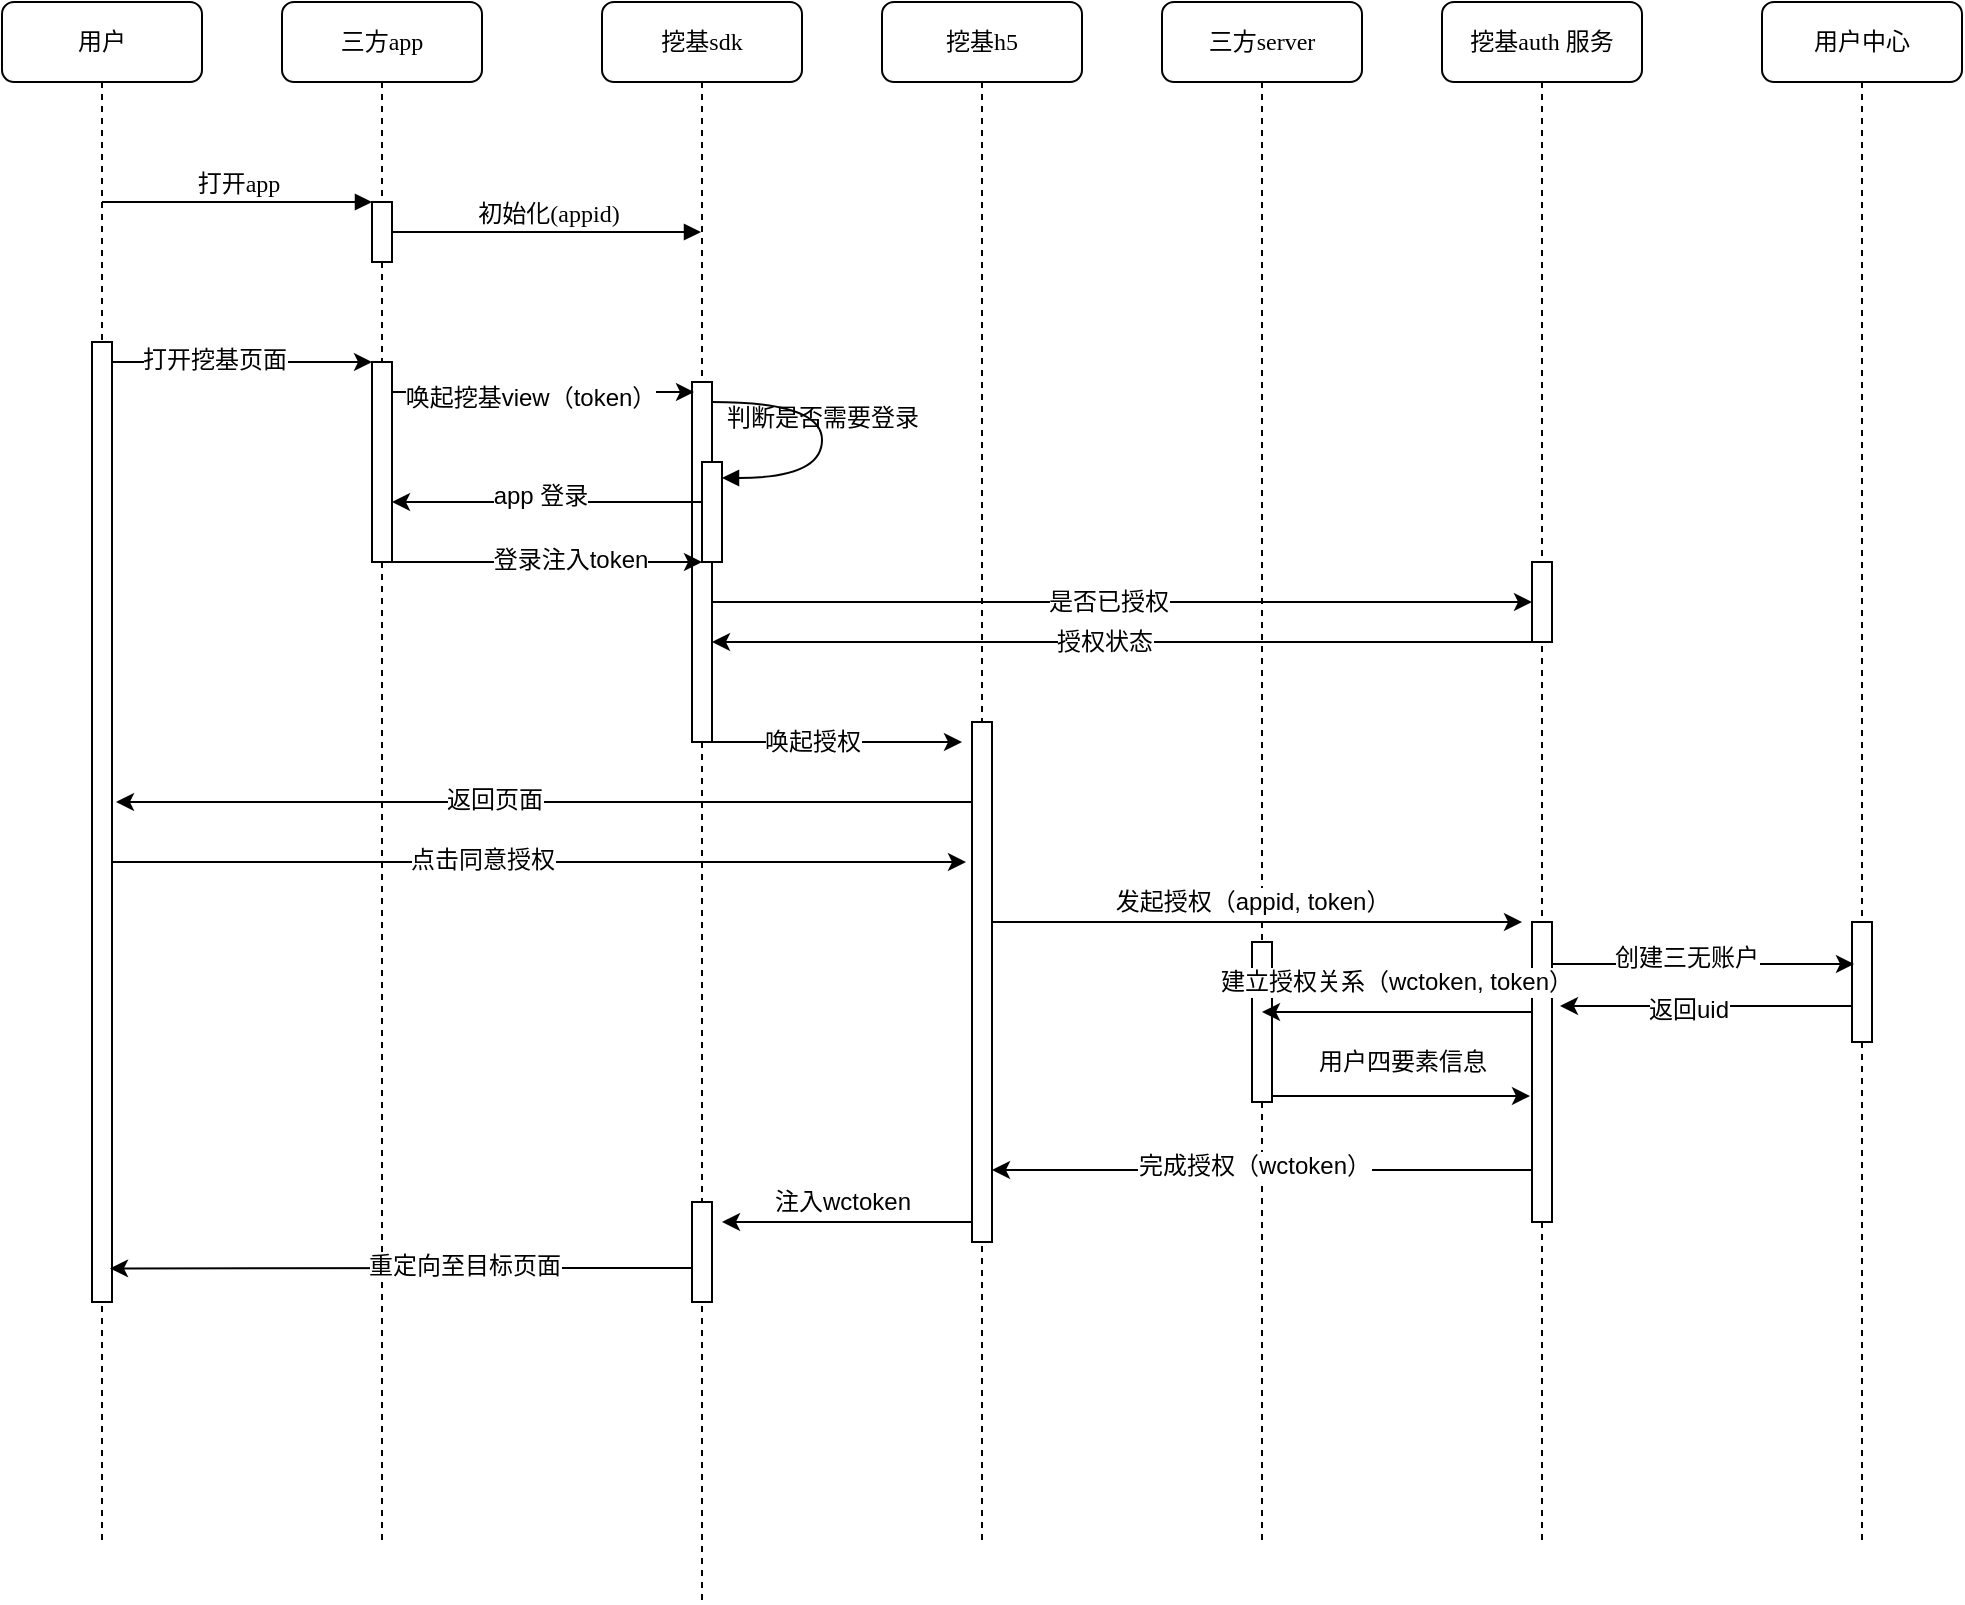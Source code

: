 <mxfile pages="1" version="11.2.2" type="github"><diagram name="Page-1" id="13e1069c-82ec-6db2-03f1-153e76fe0fe0"><mxGraphModel dx="946" dy="552" grid="1" gridSize="10" guides="1" tooltips="1" connect="1" arrows="1" fold="1" page="1" pageScale="1" pageWidth="1100" pageHeight="850" background="#ffffff" math="0" shadow="0"><root><mxCell id="0"/><mxCell id="1" parent="0"/><mxCell id="7baba1c4bc27f4b0-2" value="三方app" style="shape=umlLifeline;perimeter=lifelinePerimeter;whiteSpace=wrap;html=1;container=1;collapsible=0;recursiveResize=0;outlineConnect=0;rounded=1;shadow=0;comic=0;labelBackgroundColor=none;strokeColor=#000000;strokeWidth=1;fillColor=#FFFFFF;fontFamily=Verdana;fontSize=12;fontColor=#000000;align=center;" parent="1" vertex="1"><mxGeometry x="240" y="80" width="100" height="770" as="geometry"/></mxCell><mxCell id="7baba1c4bc27f4b0-10" value="" style="html=1;points=[];perimeter=orthogonalPerimeter;rounded=0;shadow=0;comic=0;labelBackgroundColor=none;strokeColor=#000000;strokeWidth=1;fillColor=#FFFFFF;fontFamily=Verdana;fontSize=12;fontColor=#000000;align=center;" parent="7baba1c4bc27f4b0-2" vertex="1"><mxGeometry x="45" y="100" width="10" height="30" as="geometry"/></mxCell><mxCell id="idd2jXIr-4uDgCsyTWFL-3" value="" style="html=1;points=[];perimeter=orthogonalPerimeter;rounded=0;shadow=0;comic=0;labelBackgroundColor=none;strokeColor=#000000;strokeWidth=1;fillColor=#FFFFFF;fontFamily=Verdana;fontSize=12;fontColor=#000000;align=center;" vertex="1" parent="7baba1c4bc27f4b0-2"><mxGeometry x="45" y="180" width="10" height="100" as="geometry"/></mxCell><mxCell id="7baba1c4bc27f4b0-3" value="挖基sdk" style="shape=umlLifeline;perimeter=lifelinePerimeter;whiteSpace=wrap;html=1;container=1;collapsible=0;recursiveResize=0;outlineConnect=0;rounded=1;shadow=0;comic=0;labelBackgroundColor=none;strokeColor=#000000;strokeWidth=1;fillColor=#FFFFFF;fontFamily=Verdana;fontSize=12;fontColor=#000000;align=center;" parent="1" vertex="1"><mxGeometry x="400" y="80" width="100" height="800" as="geometry"/></mxCell><mxCell id="idd2jXIr-4uDgCsyTWFL-8" value="" style="html=1;points=[];perimeter=orthogonalPerimeter;rounded=0;shadow=0;comic=0;labelBackgroundColor=none;strokeColor=#000000;strokeWidth=1;fillColor=#FFFFFF;fontFamily=Verdana;fontSize=12;fontColor=#000000;align=center;" vertex="1" parent="7baba1c4bc27f4b0-3"><mxGeometry x="45" y="190" width="10" height="180" as="geometry"/></mxCell><mxCell id="idd2jXIr-4uDgCsyTWFL-60" value="" style="html=1;points=[];perimeter=orthogonalPerimeter;rounded=0;shadow=0;comic=0;labelBackgroundColor=none;strokeColor=#000000;strokeWidth=1;fillColor=#FFFFFF;fontFamily=Verdana;fontSize=12;fontColor=#000000;align=center;" vertex="1" parent="7baba1c4bc27f4b0-3"><mxGeometry x="45" y="600" width="10" height="50" as="geometry"/></mxCell><mxCell id="7baba1c4bc27f4b0-4" value="挖基h5" style="shape=umlLifeline;perimeter=lifelinePerimeter;whiteSpace=wrap;html=1;container=1;collapsible=0;recursiveResize=0;outlineConnect=0;rounded=1;shadow=0;comic=0;labelBackgroundColor=none;strokeColor=#000000;strokeWidth=1;fillColor=#FFFFFF;fontFamily=Verdana;fontSize=12;fontColor=#000000;align=center;" parent="1" vertex="1"><mxGeometry x="540" y="80" width="100" height="770" as="geometry"/></mxCell><mxCell id="idd2jXIr-4uDgCsyTWFL-29" value="" style="html=1;points=[];perimeter=orthogonalPerimeter;rounded=0;shadow=0;comic=0;labelBackgroundColor=none;strokeColor=#000000;strokeWidth=1;fillColor=#FFFFFF;fontFamily=Verdana;fontSize=12;fontColor=#000000;align=center;" vertex="1" parent="7baba1c4bc27f4b0-4"><mxGeometry x="45" y="360" width="10" height="260" as="geometry"/></mxCell><mxCell id="7baba1c4bc27f4b0-5" value="三方server" style="shape=umlLifeline;perimeter=lifelinePerimeter;whiteSpace=wrap;html=1;container=1;collapsible=0;recursiveResize=0;outlineConnect=0;rounded=1;shadow=0;comic=0;labelBackgroundColor=none;strokeColor=#000000;strokeWidth=1;fillColor=#FFFFFF;fontFamily=Verdana;fontSize=12;fontColor=#000000;align=center;" parent="1" vertex="1"><mxGeometry x="680" y="80" width="100" height="770" as="geometry"/></mxCell><mxCell id="idd2jXIr-4uDgCsyTWFL-33" value="" style="html=1;points=[];perimeter=orthogonalPerimeter;rounded=0;shadow=0;comic=0;labelBackgroundColor=none;strokeColor=#000000;strokeWidth=1;fillColor=#FFFFFF;fontFamily=Verdana;fontSize=12;fontColor=#000000;align=center;" vertex="1" parent="7baba1c4bc27f4b0-5"><mxGeometry x="45" y="470" width="10" height="80" as="geometry"/></mxCell><mxCell id="7baba1c4bc27f4b0-6" value="挖基auth 服务" style="shape=umlLifeline;perimeter=lifelinePerimeter;whiteSpace=wrap;html=1;container=1;collapsible=0;recursiveResize=0;outlineConnect=0;rounded=1;shadow=0;comic=0;labelBackgroundColor=none;strokeColor=#000000;strokeWidth=1;fillColor=#FFFFFF;fontFamily=Verdana;fontSize=12;fontColor=#000000;align=center;" parent="1" vertex="1"><mxGeometry x="820" y="80" width="100" height="770" as="geometry"/></mxCell><mxCell id="idd2jXIr-4uDgCsyTWFL-17" value="" style="html=1;points=[];perimeter=orthogonalPerimeter;rounded=0;shadow=0;comic=0;labelBackgroundColor=none;strokeColor=#000000;strokeWidth=1;fillColor=#FFFFFF;fontFamily=Verdana;fontSize=12;fontColor=#000000;align=center;" vertex="1" parent="7baba1c4bc27f4b0-6"><mxGeometry x="45" y="280" width="10" height="40" as="geometry"/></mxCell><mxCell id="idd2jXIr-4uDgCsyTWFL-32" value="" style="html=1;points=[];perimeter=orthogonalPerimeter;rounded=0;shadow=0;comic=0;labelBackgroundColor=none;strokeColor=#000000;strokeWidth=1;fillColor=#FFFFFF;fontFamily=Verdana;fontSize=12;fontColor=#000000;align=center;" vertex="1" parent="7baba1c4bc27f4b0-6"><mxGeometry x="45" y="460" width="10" height="150" as="geometry"/></mxCell><mxCell id="idd2jXIr-4uDgCsyTWFL-4" style="edgeStyle=orthogonalEdgeStyle;rounded=0;orthogonalLoop=1;jettySize=auto;html=1;" edge="1" parent="1" source="7baba1c4bc27f4b0-8" target="idd2jXIr-4uDgCsyTWFL-3"><mxGeometry relative="1" as="geometry"><Array as="points"><mxPoint x="270" y="260"/><mxPoint x="270" y="260"/></Array></mxGeometry></mxCell><mxCell id="idd2jXIr-4uDgCsyTWFL-5" value="打开挖基页面" style="text;html=1;resizable=0;points=[];align=center;verticalAlign=middle;labelBackgroundColor=#ffffff;" vertex="1" connectable="0" parent="idd2jXIr-4uDgCsyTWFL-4"><mxGeometry x="0.779" y="64" relative="1" as="geometry"><mxPoint x="-64" y="63" as="offset"/></mxGeometry></mxCell><mxCell id="7baba1c4bc27f4b0-8" value="用户" style="shape=umlLifeline;perimeter=lifelinePerimeter;whiteSpace=wrap;html=1;container=1;collapsible=0;recursiveResize=0;outlineConnect=0;rounded=1;shadow=0;comic=0;labelBackgroundColor=none;strokeColor=#000000;strokeWidth=1;fillColor=#FFFFFF;fontFamily=Verdana;fontSize=12;fontColor=#000000;align=center;" parent="1" vertex="1"><mxGeometry x="100" y="80" width="100" height="770" as="geometry"/></mxCell><mxCell id="idd2jXIr-4uDgCsyTWFL-51" value="" style="html=1;points=[];perimeter=orthogonalPerimeter;rounded=0;shadow=0;comic=0;labelBackgroundColor=none;strokeColor=#000000;strokeWidth=1;fillColor=#FFFFFF;fontFamily=Verdana;fontSize=12;fontColor=#000000;align=center;" vertex="1" parent="7baba1c4bc27f4b0-8"><mxGeometry x="45" y="170" width="10" height="480" as="geometry"/></mxCell><mxCell id="7baba1c4bc27f4b0-11" value="打开app" style="html=1;verticalAlign=bottom;endArrow=block;entryX=0;entryY=0;labelBackgroundColor=none;fontFamily=Verdana;fontSize=12;edgeStyle=elbowEdgeStyle;elbow=vertical;" parent="1" source="7baba1c4bc27f4b0-8" target="7baba1c4bc27f4b0-10" edge="1"><mxGeometry relative="1" as="geometry"><mxPoint x="155" y="180" as="sourcePoint"/></mxGeometry></mxCell><mxCell id="7baba1c4bc27f4b0-14" value="初始化(appid)" style="html=1;verticalAlign=bottom;endArrow=block;labelBackgroundColor=none;fontFamily=Verdana;fontSize=12;edgeStyle=elbowEdgeStyle;elbow=vertical;" parent="1" source="7baba1c4bc27f4b0-10" target="7baba1c4bc27f4b0-3" edge="1"><mxGeometry relative="1" as="geometry"><mxPoint x="370" y="200" as="sourcePoint"/><mxPoint x="445" y="200" as="targetPoint"/></mxGeometry></mxCell><mxCell id="idd2jXIr-4uDgCsyTWFL-6" style="edgeStyle=orthogonalEdgeStyle;rounded=0;orthogonalLoop=1;jettySize=auto;html=1;" edge="1" parent="1" source="idd2jXIr-4uDgCsyTWFL-3"><mxGeometry relative="1" as="geometry"><mxPoint x="446" y="275" as="targetPoint"/><Array as="points"><mxPoint x="446" y="275"/></Array></mxGeometry></mxCell><mxCell id="idd2jXIr-4uDgCsyTWFL-7" value="唤起挖基view（token）" style="text;html=1;resizable=0;points=[];align=center;verticalAlign=middle;labelBackgroundColor=#ffffff;" vertex="1" connectable="0" parent="idd2jXIr-4uDgCsyTWFL-6"><mxGeometry x="-0.094" y="-3" relative="1" as="geometry"><mxPoint as="offset"/></mxGeometry></mxCell><mxCell id="idd2jXIr-4uDgCsyTWFL-25" style="edgeStyle=orthogonalEdgeStyle;rounded=0;orthogonalLoop=1;jettySize=auto;html=1;" edge="1" parent="1" source="idd2jXIr-4uDgCsyTWFL-9" target="idd2jXIr-4uDgCsyTWFL-3"><mxGeometry relative="1" as="geometry"><mxPoint x="300" y="330" as="targetPoint"/><Array as="points"><mxPoint x="320" y="330"/><mxPoint x="320" y="330"/></Array></mxGeometry></mxCell><mxCell id="idd2jXIr-4uDgCsyTWFL-26" value="app 登录" style="text;html=1;resizable=0;points=[];align=center;verticalAlign=middle;labelBackgroundColor=#ffffff;" vertex="1" connectable="0" parent="idd2jXIr-4uDgCsyTWFL-25"><mxGeometry x="0.047" y="-3" relative="1" as="geometry"><mxPoint as="offset"/></mxGeometry></mxCell><mxCell id="idd2jXIr-4uDgCsyTWFL-9" value="" style="html=1;points=[];perimeter=orthogonalPerimeter;rounded=0;shadow=0;comic=0;labelBackgroundColor=none;strokeColor=#000000;strokeWidth=1;fillColor=#FFFFFF;fontFamily=Verdana;fontSize=12;fontColor=#000000;align=center;" vertex="1" parent="1"><mxGeometry x="450" y="310" width="10" height="50" as="geometry"/></mxCell><mxCell id="idd2jXIr-4uDgCsyTWFL-10" value="判断是否需要登录" style="html=1;verticalAlign=bottom;endArrow=block;labelBackgroundColor=none;fontFamily=Verdana;fontSize=12;elbow=vertical;edgeStyle=orthogonalEdgeStyle;curved=1;entryX=1;entryY=0.286;entryPerimeter=0;exitX=1.038;exitY=0.345;exitPerimeter=0;" edge="1" parent="1"><mxGeometry relative="1" as="geometry"><mxPoint x="455" y="280" as="sourcePoint"/><mxPoint x="460" y="318" as="targetPoint"/><Array as="points"><mxPoint x="510" y="280"/><mxPoint x="510" y="318"/></Array></mxGeometry></mxCell><mxCell id="idd2jXIr-4uDgCsyTWFL-13" style="edgeStyle=orthogonalEdgeStyle;rounded=0;orthogonalLoop=1;jettySize=auto;html=1;" edge="1" parent="1" source="idd2jXIr-4uDgCsyTWFL-8" target="idd2jXIr-4uDgCsyTWFL-17"><mxGeometry relative="1" as="geometry"><Array as="points"><mxPoint x="610" y="380"/><mxPoint x="610" y="380"/></Array></mxGeometry></mxCell><mxCell id="idd2jXIr-4uDgCsyTWFL-14" value="是否已授权" style="text;html=1;resizable=0;points=[];align=center;verticalAlign=middle;labelBackgroundColor=#ffffff;" vertex="1" connectable="0" parent="idd2jXIr-4uDgCsyTWFL-13"><mxGeometry x="0.472" y="-104" relative="1" as="geometry"><mxPoint x="-104" y="-104" as="offset"/></mxGeometry></mxCell><mxCell id="idd2jXIr-4uDgCsyTWFL-18" style="edgeStyle=orthogonalEdgeStyle;rounded=0;orthogonalLoop=1;jettySize=auto;html=1;" edge="1" parent="1" source="idd2jXIr-4uDgCsyTWFL-17" target="idd2jXIr-4uDgCsyTWFL-8"><mxGeometry relative="1" as="geometry"><Array as="points"><mxPoint x="780" y="400"/><mxPoint x="780" y="400"/></Array></mxGeometry></mxCell><mxCell id="idd2jXIr-4uDgCsyTWFL-19" value="授权状态" style="text;html=1;resizable=0;points=[];align=center;verticalAlign=middle;labelBackgroundColor=#ffffff;" vertex="1" connectable="0" parent="idd2jXIr-4uDgCsyTWFL-18"><mxGeometry x="0.044" relative="1" as="geometry"><mxPoint as="offset"/></mxGeometry></mxCell><mxCell id="idd2jXIr-4uDgCsyTWFL-22" style="edgeStyle=orthogonalEdgeStyle;rounded=0;orthogonalLoop=1;jettySize=auto;html=1;" edge="1" parent="1" source="idd2jXIr-4uDgCsyTWFL-8"><mxGeometry relative="1" as="geometry"><mxPoint x="580" y="450" as="targetPoint"/><Array as="points"><mxPoint x="510" y="450"/><mxPoint x="510" y="450"/></Array></mxGeometry></mxCell><mxCell id="idd2jXIr-4uDgCsyTWFL-23" value="唤起授权" style="text;html=1;resizable=0;points=[];align=center;verticalAlign=middle;labelBackgroundColor=#ffffff;" vertex="1" connectable="0" parent="idd2jXIr-4uDgCsyTWFL-22"><mxGeometry x="0.115" y="-2" relative="1" as="geometry"><mxPoint x="-20" y="-2" as="offset"/></mxGeometry></mxCell><mxCell id="idd2jXIr-4uDgCsyTWFL-27" style="edgeStyle=orthogonalEdgeStyle;rounded=0;orthogonalLoop=1;jettySize=auto;html=1;" edge="1" parent="1" source="idd2jXIr-4uDgCsyTWFL-3" target="idd2jXIr-4uDgCsyTWFL-9"><mxGeometry relative="1" as="geometry"><Array as="points"><mxPoint x="420" y="360"/><mxPoint x="420" y="360"/></Array></mxGeometry></mxCell><mxCell id="idd2jXIr-4uDgCsyTWFL-28" value="登录注入token" style="text;html=1;resizable=0;points=[];align=center;verticalAlign=middle;labelBackgroundColor=#ffffff;" vertex="1" connectable="0" parent="idd2jXIr-4uDgCsyTWFL-27"><mxGeometry x="0.143" y="1" relative="1" as="geometry"><mxPoint as="offset"/></mxGeometry></mxCell><mxCell id="idd2jXIr-4uDgCsyTWFL-30" style="edgeStyle=orthogonalEdgeStyle;rounded=0;orthogonalLoop=1;jettySize=auto;html=1;" edge="1" parent="1"><mxGeometry relative="1" as="geometry"><mxPoint x="595" y="540" as="sourcePoint"/><mxPoint x="860" y="540" as="targetPoint"/><Array as="points"><mxPoint x="820" y="540"/><mxPoint x="820" y="540"/></Array></mxGeometry></mxCell><mxCell id="idd2jXIr-4uDgCsyTWFL-31" value="发起授权（appid, token）" style="text;html=1;resizable=0;points=[];align=center;verticalAlign=middle;labelBackgroundColor=#ffffff;" vertex="1" connectable="0" parent="idd2jXIr-4uDgCsyTWFL-30"><mxGeometry x="0.115" y="-2" relative="1" as="geometry"><mxPoint x="-18" y="-12" as="offset"/></mxGeometry></mxCell><mxCell id="idd2jXIr-4uDgCsyTWFL-34" style="edgeStyle=orthogonalEdgeStyle;rounded=0;orthogonalLoop=1;jettySize=auto;html=1;" edge="1" parent="1" source="idd2jXIr-4uDgCsyTWFL-32"><mxGeometry relative="1" as="geometry"><mxPoint x="730" y="585" as="targetPoint"/><Array as="points"><mxPoint x="780" y="585"/><mxPoint x="780" y="585"/></Array></mxGeometry></mxCell><mxCell id="idd2jXIr-4uDgCsyTWFL-35" value="建立授权关系（wctoken, token）" style="text;html=1;resizable=0;points=[];align=center;verticalAlign=middle;labelBackgroundColor=#ffffff;" vertex="1" connectable="0" parent="idd2jXIr-4uDgCsyTWFL-34"><mxGeometry x="-0.037" y="1" relative="1" as="geometry"><mxPoint x="-3" y="-16" as="offset"/></mxGeometry></mxCell><mxCell id="idd2jXIr-4uDgCsyTWFL-36" style="edgeStyle=orthogonalEdgeStyle;rounded=0;orthogonalLoop=1;jettySize=auto;html=1;" edge="1" parent="1" source="idd2jXIr-4uDgCsyTWFL-33"><mxGeometry relative="1" as="geometry"><mxPoint x="864" y="627" as="targetPoint"/><Array as="points"><mxPoint x="770" y="627"/><mxPoint x="770" y="627"/></Array></mxGeometry></mxCell><mxCell id="idd2jXIr-4uDgCsyTWFL-37" value="用户四要素信息" style="text;html=1;resizable=0;points=[];align=center;verticalAlign=middle;labelBackgroundColor=#ffffff;" vertex="1" connectable="0" parent="idd2jXIr-4uDgCsyTWFL-36"><mxGeometry x="-0.364" y="-2" relative="1" as="geometry"><mxPoint x="24" y="-19" as="offset"/></mxGeometry></mxCell><mxCell id="idd2jXIr-4uDgCsyTWFL-40" style="edgeStyle=orthogonalEdgeStyle;rounded=0;orthogonalLoop=1;jettySize=auto;html=1;entryX=1;entryY=0.856;entryDx=0;entryDy=0;entryPerimeter=0;" edge="1" parent="1" source="idd2jXIr-4uDgCsyTWFL-32"><mxGeometry relative="1" as="geometry"><mxPoint x="595" y="664" as="targetPoint"/><Array as="points"><mxPoint x="790" y="664"/><mxPoint x="790" y="664"/></Array></mxGeometry></mxCell><mxCell id="idd2jXIr-4uDgCsyTWFL-41" value="完成授权（wctoken）" style="text;html=1;resizable=0;points=[];align=center;verticalAlign=middle;labelBackgroundColor=#ffffff;" vertex="1" connectable="0" parent="idd2jXIr-4uDgCsyTWFL-40"><mxGeometry x="0.03" y="-2" relative="1" as="geometry"><mxPoint as="offset"/></mxGeometry></mxCell><mxCell id="idd2jXIr-4uDgCsyTWFL-42" value="用户中心" style="shape=umlLifeline;perimeter=lifelinePerimeter;whiteSpace=wrap;html=1;container=1;collapsible=0;recursiveResize=0;outlineConnect=0;rounded=1;shadow=0;comic=0;labelBackgroundColor=none;strokeColor=#000000;strokeWidth=1;fillColor=#FFFFFF;fontFamily=Verdana;fontSize=12;fontColor=#000000;align=center;" vertex="1" parent="1"><mxGeometry x="980" y="80" width="100" height="770" as="geometry"/></mxCell><mxCell id="idd2jXIr-4uDgCsyTWFL-44" value="" style="html=1;points=[];perimeter=orthogonalPerimeter;rounded=0;shadow=0;comic=0;labelBackgroundColor=none;strokeColor=#000000;strokeWidth=1;fillColor=#FFFFFF;fontFamily=Verdana;fontSize=12;fontColor=#000000;align=center;" vertex="1" parent="idd2jXIr-4uDgCsyTWFL-42"><mxGeometry x="45" y="460" width="10" height="60" as="geometry"/></mxCell><mxCell id="idd2jXIr-4uDgCsyTWFL-45" style="edgeStyle=orthogonalEdgeStyle;rounded=0;orthogonalLoop=1;jettySize=auto;html=1;" edge="1" parent="1" source="idd2jXIr-4uDgCsyTWFL-32"><mxGeometry relative="1" as="geometry"><mxPoint x="1026" y="561" as="targetPoint"/><Array as="points"><mxPoint x="1026" y="561"/></Array></mxGeometry></mxCell><mxCell id="idd2jXIr-4uDgCsyTWFL-46" value="创建三无账户" style="text;html=1;resizable=0;points=[];align=center;verticalAlign=middle;labelBackgroundColor=#ffffff;" vertex="1" connectable="0" parent="idd2jXIr-4uDgCsyTWFL-45"><mxGeometry x="-0.113" y="3" relative="1" as="geometry"><mxPoint as="offset"/></mxGeometry></mxCell><mxCell id="idd2jXIr-4uDgCsyTWFL-47" style="edgeStyle=orthogonalEdgeStyle;rounded=0;orthogonalLoop=1;jettySize=auto;html=1;entryX=1.4;entryY=0.28;entryDx=0;entryDy=0;entryPerimeter=0;" edge="1" parent="1" source="idd2jXIr-4uDgCsyTWFL-44" target="idd2jXIr-4uDgCsyTWFL-32"><mxGeometry relative="1" as="geometry"><Array as="points"><mxPoint x="990" y="582"/><mxPoint x="990" y="582"/></Array></mxGeometry></mxCell><mxCell id="idd2jXIr-4uDgCsyTWFL-63" value="返回uid" style="text;html=1;resizable=0;points=[];align=center;verticalAlign=middle;labelBackgroundColor=#ffffff;" vertex="1" connectable="0" parent="idd2jXIr-4uDgCsyTWFL-47"><mxGeometry x="0.123" y="2" relative="1" as="geometry"><mxPoint as="offset"/></mxGeometry></mxCell><mxCell id="idd2jXIr-4uDgCsyTWFL-49" style="edgeStyle=orthogonalEdgeStyle;rounded=0;orthogonalLoop=1;jettySize=auto;html=1;" edge="1" parent="1" source="idd2jXIr-4uDgCsyTWFL-29"><mxGeometry relative="1" as="geometry"><mxPoint x="157" y="480" as="targetPoint"/><Array as="points"><mxPoint x="490" y="480"/><mxPoint x="490" y="480"/></Array></mxGeometry></mxCell><mxCell id="idd2jXIr-4uDgCsyTWFL-50" value="返回页面" style="text;html=1;resizable=0;points=[];align=center;verticalAlign=middle;labelBackgroundColor=#ffffff;" vertex="1" connectable="0" parent="idd2jXIr-4uDgCsyTWFL-49"><mxGeometry x="0.12" y="-1" relative="1" as="geometry"><mxPoint as="offset"/></mxGeometry></mxCell><mxCell id="idd2jXIr-4uDgCsyTWFL-54" style="edgeStyle=orthogonalEdgeStyle;rounded=0;orthogonalLoop=1;jettySize=auto;html=1;" edge="1" parent="1" source="idd2jXIr-4uDgCsyTWFL-51"><mxGeometry relative="1" as="geometry"><mxPoint x="582" y="510" as="targetPoint"/><Array as="points"><mxPoint x="582" y="510"/></Array></mxGeometry></mxCell><mxCell id="idd2jXIr-4uDgCsyTWFL-55" value="点击同意授权" style="text;html=1;resizable=0;points=[];align=center;verticalAlign=middle;labelBackgroundColor=#ffffff;" vertex="1" connectable="0" parent="idd2jXIr-4uDgCsyTWFL-54"><mxGeometry x="-0.134" y="1" relative="1" as="geometry"><mxPoint as="offset"/></mxGeometry></mxCell><mxCell id="idd2jXIr-4uDgCsyTWFL-58" style="edgeStyle=orthogonalEdgeStyle;rounded=0;orthogonalLoop=1;jettySize=auto;html=1;" edge="1" parent="1" source="idd2jXIr-4uDgCsyTWFL-29"><mxGeometry relative="1" as="geometry"><mxPoint x="460" y="690" as="targetPoint"/><Array as="points"><mxPoint x="460" y="690"/></Array></mxGeometry></mxCell><mxCell id="idd2jXIr-4uDgCsyTWFL-59" value="注入wctoken" style="text;html=1;resizable=0;points=[];align=center;verticalAlign=middle;labelBackgroundColor=#ffffff;" vertex="1" connectable="0" parent="idd2jXIr-4uDgCsyTWFL-58"><mxGeometry x="0.024" y="3" relative="1" as="geometry"><mxPoint x="-1" y="-13" as="offset"/></mxGeometry></mxCell><mxCell id="idd2jXIr-4uDgCsyTWFL-61" style="edgeStyle=orthogonalEdgeStyle;rounded=0;orthogonalLoop=1;jettySize=auto;html=1;entryX=0.9;entryY=0.965;entryDx=0;entryDy=0;entryPerimeter=0;" edge="1" parent="1" source="idd2jXIr-4uDgCsyTWFL-60" target="idd2jXIr-4uDgCsyTWFL-51"><mxGeometry relative="1" as="geometry"><Array as="points"><mxPoint x="350" y="713"/><mxPoint x="350" y="713"/></Array></mxGeometry></mxCell><mxCell id="idd2jXIr-4uDgCsyTWFL-62" value="重定向至目标页面" style="text;html=1;resizable=0;points=[];align=center;verticalAlign=middle;labelBackgroundColor=#ffffff;" vertex="1" connectable="0" parent="idd2jXIr-4uDgCsyTWFL-61"><mxGeometry x="-0.216" y="-1" relative="1" as="geometry"><mxPoint as="offset"/></mxGeometry></mxCell></root></mxGraphModel></diagram></mxfile>